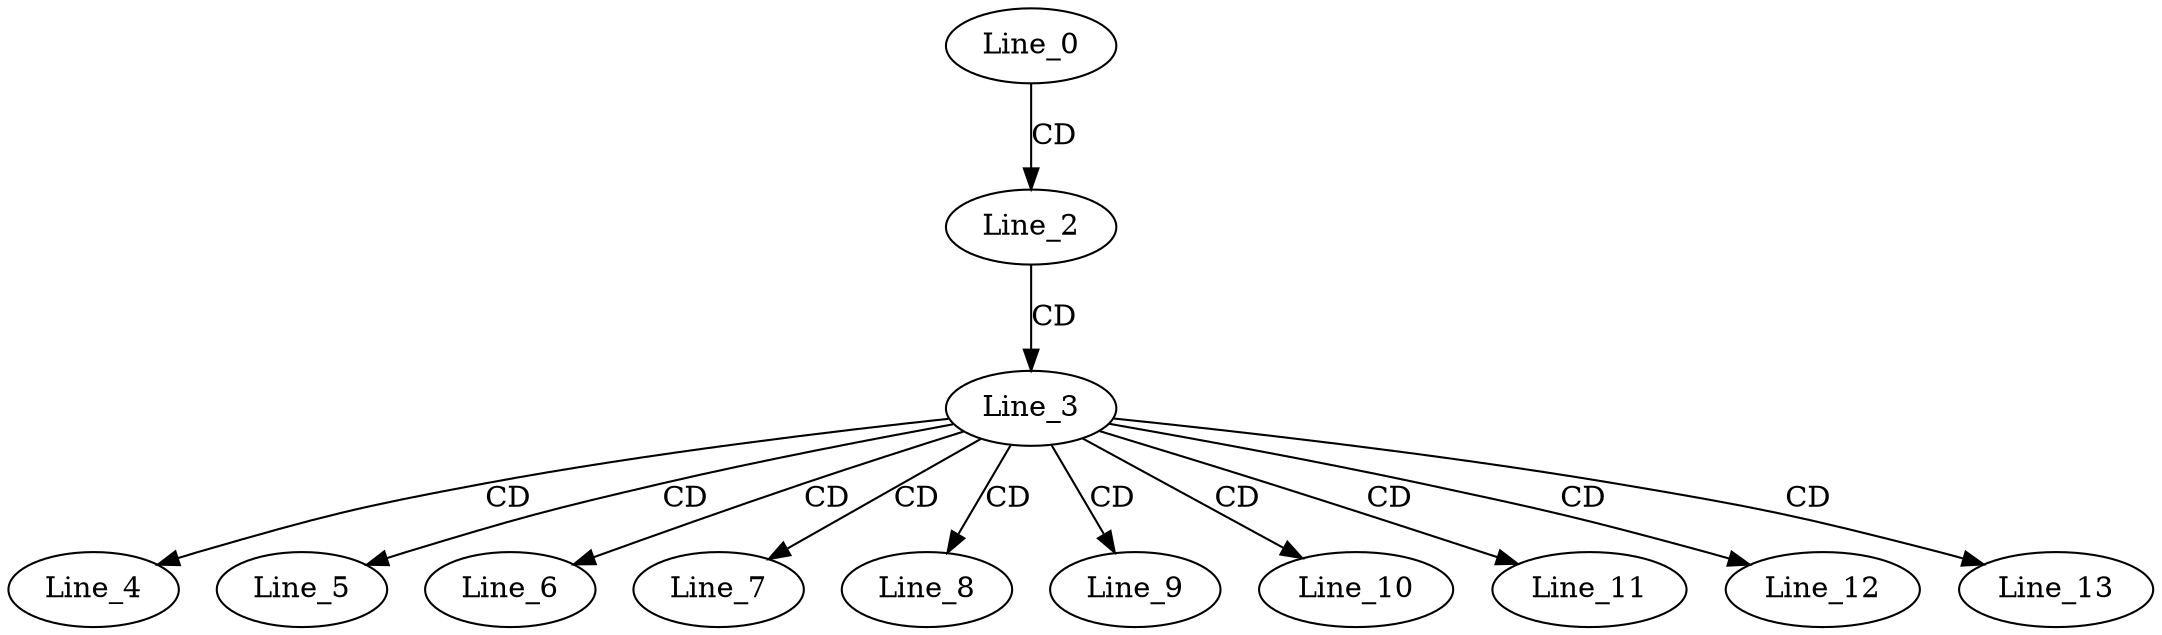digraph G {
  Line_0;
  Line_2;
  Line_3;
  Line_4;
  Line_4;
  Line_5;
  Line_5;
  Line_6;
  Line_6;
  Line_7;
  Line_7;
  Line_8;
  Line_8;
  Line_9;
  Line_9;
  Line_10;
  Line_10;
  Line_11;
  Line_11;
  Line_12;
  Line_12;
  Line_13;
  Line_13;
  Line_0 -> Line_2 [ label="CD" ];
  Line_2 -> Line_3 [ label="CD" ];
  Line_3 -> Line_4 [ label="CD" ];
  Line_3 -> Line_5 [ label="CD" ];
  Line_3 -> Line_6 [ label="CD" ];
  Line_3 -> Line_7 [ label="CD" ];
  Line_3 -> Line_8 [ label="CD" ];
  Line_3 -> Line_9 [ label="CD" ];
  Line_3 -> Line_10 [ label="CD" ];
  Line_3 -> Line_11 [ label="CD" ];
  Line_3 -> Line_12 [ label="CD" ];
  Line_3 -> Line_13 [ label="CD" ];
}
